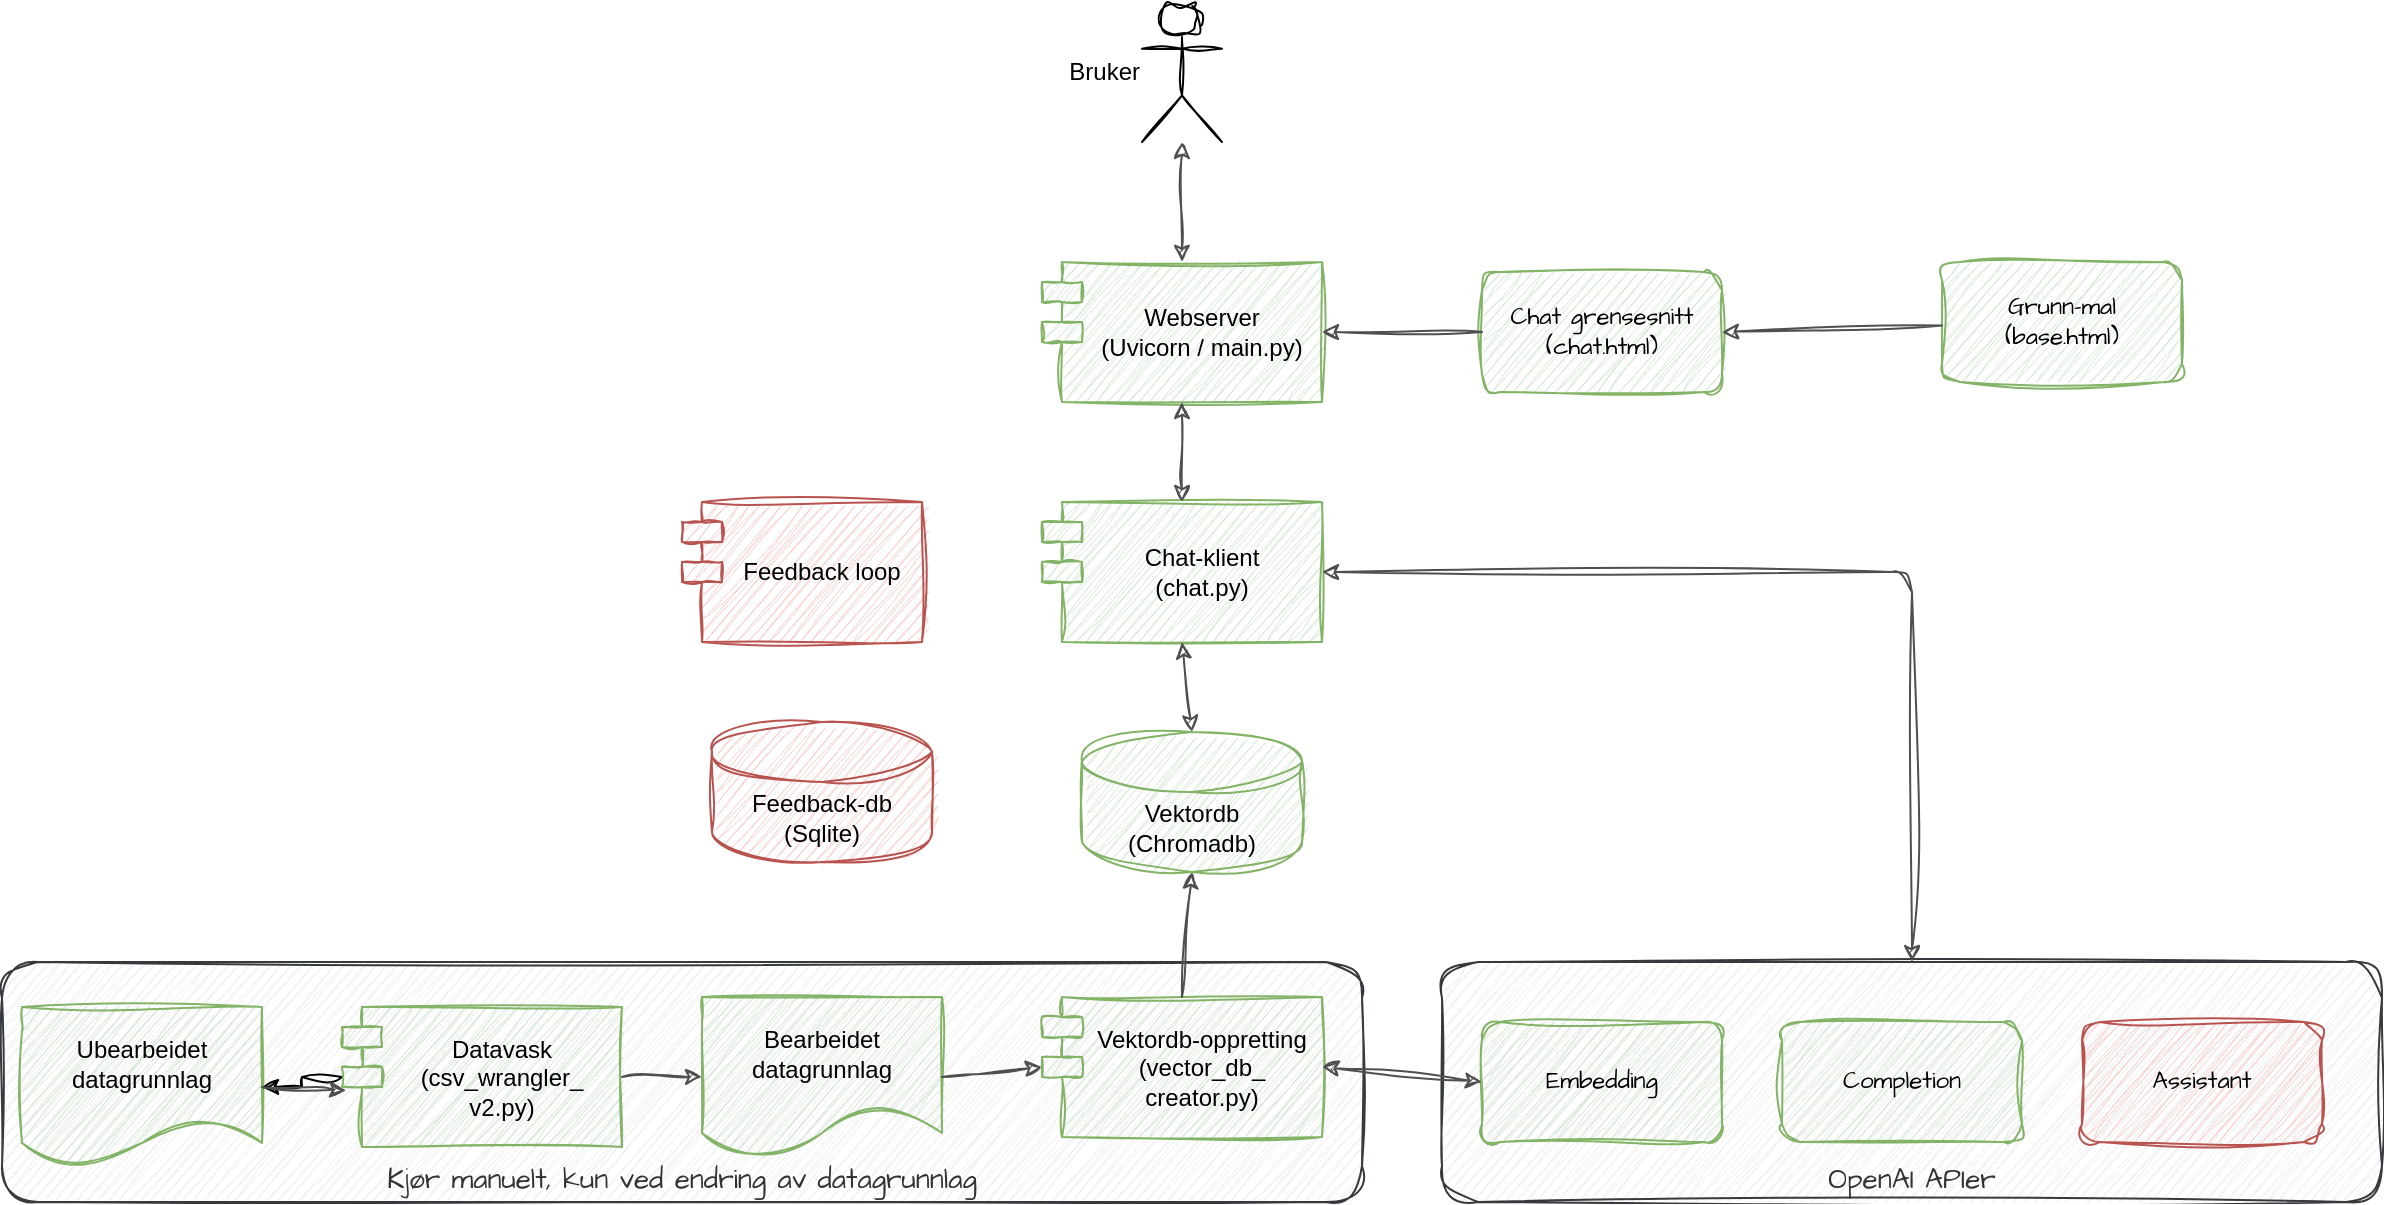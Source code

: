 <mxfile version="24.8.8">
  <diagram name="Page-1" id="m-JVABFNx70qGZQFYmDt">
    <mxGraphModel dx="1434" dy="820" grid="1" gridSize="10" guides="1" tooltips="1" connect="1" arrows="1" fold="1" page="1" pageScale="1" pageWidth="1654" pageHeight="1169" background="#FFFFFF" math="0" shadow="0">
      <root>
        <mxCell id="0" />
        <mxCell id="1" parent="0" />
        <mxCell id="EBoKAFP_05bSJnqW43rb-26" value="&lt;span style=&quot;color: rgb(51, 51, 51);&quot;&gt;&lt;font style=&quot;font-size: 14px;&quot;&gt;Kjør manuelt, kun ved endring av datagrunnlag&lt;/font&gt;&lt;/span&gt;" style="rounded=1;whiteSpace=wrap;html=1;sketch=1;hachureGap=4;jiggle=2;curveFitting=1;fontFamily=Architects Daughter;fontSource=https%3A%2F%2Ffonts.googleapis.com%2Fcss%3Ffamily%3DArchitects%2BDaughter;shadow=0;fillColor=#eeeeee;strokeColor=#36393d;verticalAlign=bottom;" parent="1" vertex="1">
          <mxGeometry x="10" y="580" width="680" height="120" as="geometry" />
        </mxCell>
        <mxCell id="OZ7ZVYV1SHYDmix4k7CT-1" value="Webserver&lt;br&gt;&lt;div&gt;(Uvicorn / main.py)&lt;/div&gt;" style="shape=module;align=left;spacingLeft=20;align=center;verticalAlign=middle;whiteSpace=wrap;html=1;fillColor=#d5e8d4;strokeColor=#82b366;shadow=0;sketch=1;curveFitting=1;jiggle=2;rounded=1;" parent="1" vertex="1">
          <mxGeometry x="530" y="230" width="140" height="70" as="geometry" />
        </mxCell>
        <mxCell id="sIb8TJTJuCUGwvz0RZf--2" value="Chat-klient&lt;div&gt;(chat.py)&lt;/div&gt;" style="shape=module;align=left;spacingLeft=20;align=center;verticalAlign=middle;whiteSpace=wrap;html=1;fillColor=#d5e8d4;strokeColor=#82b366;shadow=0;sketch=1;curveFitting=1;jiggle=2;rounded=1;" parent="1" vertex="1">
          <mxGeometry x="530" y="350" width="140" height="70" as="geometry" />
        </mxCell>
        <mxCell id="sIb8TJTJuCUGwvz0RZf--3" value="Feedback loop" style="shape=module;align=left;spacingLeft=20;align=center;verticalAlign=middle;whiteSpace=wrap;html=1;fillColor=#f8cecc;strokeColor=#b85450;shadow=0;sketch=1;curveFitting=1;jiggle=2;rounded=1;" parent="1" vertex="1">
          <mxGeometry x="350" y="350" width="120" height="70" as="geometry" />
        </mxCell>
        <mxCell id="EBoKAFP_05bSJnqW43rb-1" value="Vektordb&lt;div&gt;(Chromadb)&lt;/div&gt;" style="shape=cylinder3;whiteSpace=wrap;html=1;boundedLbl=1;backgroundOutline=1;size=15;fillColor=#d5e8d4;strokeColor=#82b366;shadow=0;sketch=1;curveFitting=1;jiggle=2;rounded=1;" parent="1" vertex="1">
          <mxGeometry x="550" y="465" width="110" height="70" as="geometry" />
        </mxCell>
        <mxCell id="EBoKAFP_05bSJnqW43rb-2" value="Ubearbeidet datagrunnlag" style="shape=document;whiteSpace=wrap;html=1;boundedLbl=1;shadow=0;sketch=1;curveFitting=1;jiggle=2;rounded=1;fillColor=#d5e8d4;strokeColor=#82b366;" parent="1" vertex="1">
          <mxGeometry x="20" y="602.5" width="120" height="80" as="geometry" />
        </mxCell>
        <mxCell id="C7sgl3y8Tlpjb4qbUXqd-1" value="" style="edgeStyle=orthogonalEdgeStyle;rounded=0;sketch=1;hachureGap=4;jiggle=2;curveFitting=1;orthogonalLoop=1;jettySize=auto;html=1;fontFamily=Architects Daughter;fontSource=https%3A%2F%2Ffonts.googleapis.com%2Fcss%3Ffamily%3DArchitects%2BDaughter;" edge="1" parent="1" source="EBoKAFP_05bSJnqW43rb-5" target="EBoKAFP_05bSJnqW43rb-2">
          <mxGeometry relative="1" as="geometry" />
        </mxCell>
        <mxCell id="EBoKAFP_05bSJnqW43rb-5" value="&lt;div&gt;Datavask&lt;/div&gt;(csv_wrangler_&lt;div&gt;v2.py)&lt;/div&gt;" style="shape=module;align=left;spacingLeft=20;align=center;verticalAlign=middle;whiteSpace=wrap;html=1;fillColor=#d5e8d4;strokeColor=#82b366;shadow=0;sketch=1;curveFitting=1;jiggle=2;rounded=1;" parent="1" vertex="1">
          <mxGeometry x="180" y="602.5" width="140" height="70" as="geometry" />
        </mxCell>
        <mxCell id="EBoKAFP_05bSJnqW43rb-6" value="Bruker" style="shape=umlActor;verticalLabelPosition=middle;verticalAlign=middle;html=1;outlineConnect=0;shadow=0;sketch=1;curveFitting=1;jiggle=2;align=right;labelPosition=left;rounded=1;" parent="1" vertex="1">
          <mxGeometry x="580" y="100" width="40" height="70" as="geometry" />
        </mxCell>
        <mxCell id="EBoKAFP_05bSJnqW43rb-7" value="" style="endArrow=classic;html=1;rounded=1;exitX=1;exitY=0.5;exitDx=0;exitDy=0;entryX=0.015;entryY=0.595;entryDx=0;entryDy=0;strokeColor=#4F4F4F;shadow=0;sketch=1;curveFitting=1;jiggle=2;entryPerimeter=0;" parent="1" source="EBoKAFP_05bSJnqW43rb-2" target="EBoKAFP_05bSJnqW43rb-5" edge="1">
          <mxGeometry width="50" height="50" relative="1" as="geometry">
            <mxPoint x="450" y="425" as="sourcePoint" />
            <mxPoint x="580" y="365" as="targetPoint" />
          </mxGeometry>
        </mxCell>
        <mxCell id="EBoKAFP_05bSJnqW43rb-8" value="Bearbeidet datagrunnlag" style="shape=document;whiteSpace=wrap;html=1;boundedLbl=1;shadow=0;sketch=1;curveFitting=1;jiggle=2;rounded=1;fillColor=#d5e8d4;strokeColor=#82b366;" parent="1" vertex="1">
          <mxGeometry x="360" y="597.5" width="120" height="80" as="geometry" />
        </mxCell>
        <mxCell id="EBoKAFP_05bSJnqW43rb-9" value="" style="endArrow=classic;html=1;rounded=1;exitX=1;exitY=0.5;exitDx=0;exitDy=0;entryX=0;entryY=0.5;entryDx=0;entryDy=0;strokeColor=#4F4F4F;shadow=0;sketch=1;curveFitting=1;jiggle=2;edgeStyle=orthogonalEdgeStyle;" parent="1" source="EBoKAFP_05bSJnqW43rb-5" target="EBoKAFP_05bSJnqW43rb-8" edge="1">
          <mxGeometry width="50" height="50" relative="1" as="geometry">
            <mxPoint x="160" y="517" as="sourcePoint" />
            <mxPoint x="240" y="518" as="targetPoint" />
          </mxGeometry>
        </mxCell>
        <mxCell id="EBoKAFP_05bSJnqW43rb-10" value="&lt;div&gt;Vektordb-oppretting&lt;/div&gt;(vector_db_&lt;div&gt;creator.py)&lt;/div&gt;" style="shape=module;align=left;spacingLeft=20;align=center;verticalAlign=middle;whiteSpace=wrap;html=1;fillColor=#d5e8d4;strokeColor=#82b366;shadow=0;sketch=1;curveFitting=1;jiggle=2;rounded=1;" parent="1" vertex="1">
          <mxGeometry x="530" y="597.5" width="140" height="70" as="geometry" />
        </mxCell>
        <mxCell id="EBoKAFP_05bSJnqW43rb-11" value="" style="endArrow=classic;html=1;rounded=1;strokeColor=#4F4F4F;shadow=0;sketch=1;curveFitting=1;jiggle=2;exitX=1;exitY=0.5;exitDx=0;exitDy=0;entryX=0;entryY=0;entryDx=0;entryDy=35;entryPerimeter=0;" parent="1" source="EBoKAFP_05bSJnqW43rb-8" target="EBoKAFP_05bSJnqW43rb-10" edge="1">
          <mxGeometry width="50" height="50" relative="1" as="geometry">
            <mxPoint x="350" y="518" as="sourcePoint" />
            <mxPoint x="250" y="385" as="targetPoint" />
          </mxGeometry>
        </mxCell>
        <mxCell id="EBoKAFP_05bSJnqW43rb-12" value="" style="endArrow=classic;html=1;rounded=1;entryX=0.5;entryY=1;entryDx=0;entryDy=0;strokeColor=#4F4F4F;entryPerimeter=0;exitX=0.5;exitY=0;exitDx=0;exitDy=0;shadow=0;sketch=1;curveFitting=1;jiggle=2;" parent="1" source="EBoKAFP_05bSJnqW43rb-10" target="EBoKAFP_05bSJnqW43rb-1" edge="1">
          <mxGeometry width="50" height="50" relative="1" as="geometry">
            <mxPoint x="520" y="570" as="sourcePoint" />
            <mxPoint x="520" y="510" as="targetPoint" />
          </mxGeometry>
        </mxCell>
        <mxCell id="EBoKAFP_05bSJnqW43rb-15" value="&lt;div&gt;Chat grensesnitt&lt;/div&gt;(chat.html)" style="rounded=1;whiteSpace=wrap;html=1;sketch=1;hachureGap=4;jiggle=2;curveFitting=1;fontFamily=Architects Daughter;fontSource=https%3A%2F%2Ffonts.googleapis.com%2Fcss%3Ffamily%3DArchitects%2BDaughter;fillColor=#d5e8d4;strokeColor=#82b366;shadow=0;" parent="1" vertex="1">
          <mxGeometry x="750" y="235" width="120" height="60" as="geometry" />
        </mxCell>
        <mxCell id="EBoKAFP_05bSJnqW43rb-16" value="&lt;div&gt;Grunn-mal&lt;/div&gt;&lt;div&gt;&lt;span style=&quot;background-color: initial;&quot;&gt;(base.html)&lt;/span&gt;&lt;/div&gt;" style="rounded=1;whiteSpace=wrap;html=1;sketch=1;hachureGap=4;jiggle=2;curveFitting=1;fontFamily=Architects Daughter;fontSource=https%3A%2F%2Ffonts.googleapis.com%2Fcss%3Ffamily%3DArchitects%2BDaughter;fillColor=#d5e8d4;strokeColor=#82b366;shadow=0;" parent="1" vertex="1">
          <mxGeometry x="980" y="230" width="120" height="60" as="geometry" />
        </mxCell>
        <mxCell id="EBoKAFP_05bSJnqW43rb-17" value="" style="endArrow=classic;html=1;rounded=1;entryX=1;entryY=0.5;entryDx=0;entryDy=0;strokeColor=#4F4F4F;shadow=0;sketch=1;curveFitting=1;jiggle=2;" parent="1" source="EBoKAFP_05bSJnqW43rb-16" target="EBoKAFP_05bSJnqW43rb-15" edge="1">
          <mxGeometry width="50" height="50" relative="1" as="geometry">
            <mxPoint x="730" y="595" as="sourcePoint" />
            <mxPoint x="810" y="595" as="targetPoint" />
          </mxGeometry>
        </mxCell>
        <mxCell id="EBoKAFP_05bSJnqW43rb-20" value="" style="endArrow=classic;html=1;rounded=1;entryX=1;entryY=0.5;entryDx=0;entryDy=0;strokeColor=#4F4F4F;shadow=0;sketch=1;curveFitting=1;jiggle=2;exitX=0;exitY=0.5;exitDx=0;exitDy=0;" parent="1" source="EBoKAFP_05bSJnqW43rb-15" target="OZ7ZVYV1SHYDmix4k7CT-1" edge="1">
          <mxGeometry width="50" height="50" relative="1" as="geometry">
            <mxPoint x="760" y="270" as="sourcePoint" />
            <mxPoint x="890" y="280" as="targetPoint" />
          </mxGeometry>
        </mxCell>
        <mxCell id="EBoKAFP_05bSJnqW43rb-22" value="" style="endArrow=classic;html=1;rounded=1;strokeColor=#4F4F4F;shadow=0;sketch=1;curveFitting=1;jiggle=2;startArrow=classic;startFill=1;exitX=0.5;exitY=0;exitDx=0;exitDy=0;" parent="1" source="OZ7ZVYV1SHYDmix4k7CT-1" target="EBoKAFP_05bSJnqW43rb-6" edge="1">
          <mxGeometry width="50" height="50" relative="1" as="geometry">
            <mxPoint x="745" y="220" as="sourcePoint" />
            <mxPoint x="620" y="220" as="targetPoint" />
          </mxGeometry>
        </mxCell>
        <mxCell id="EBoKAFP_05bSJnqW43rb-23" value="" style="endArrow=classic;html=1;rounded=1;strokeColor=#4F4F4F;shadow=0;sketch=1;curveFitting=1;jiggle=2;startArrow=classic;startFill=1;exitX=0.5;exitY=0;exitDx=0;exitDy=0;exitPerimeter=0;entryX=0.5;entryY=1;entryDx=0;entryDy=0;" parent="1" source="EBoKAFP_05bSJnqW43rb-1" target="sIb8TJTJuCUGwvz0RZf--2" edge="1">
          <mxGeometry width="50" height="50" relative="1" as="geometry">
            <mxPoint x="600" y="460" as="sourcePoint" />
            <mxPoint x="610" y="210" as="targetPoint" />
          </mxGeometry>
        </mxCell>
        <mxCell id="EBoKAFP_05bSJnqW43rb-28" value="" style="endArrow=classic;html=1;rounded=1;strokeColor=#4F4F4F;shadow=0;sketch=1;curveFitting=1;jiggle=2;startArrow=classic;startFill=1;exitX=0.5;exitY=0;exitDx=0;exitDy=0;entryX=0.5;entryY=1;entryDx=0;entryDy=0;" parent="1" source="sIb8TJTJuCUGwvz0RZf--2" target="OZ7ZVYV1SHYDmix4k7CT-1" edge="1">
          <mxGeometry width="50" height="50" relative="1" as="geometry">
            <mxPoint x="599.6" y="330" as="sourcePoint" />
            <mxPoint x="599.6" y="280" as="targetPoint" />
          </mxGeometry>
        </mxCell>
        <mxCell id="EBoKAFP_05bSJnqW43rb-32" value="Feedback-db&lt;div&gt;(Sqlite)&lt;/div&gt;" style="shape=cylinder3;whiteSpace=wrap;html=1;boundedLbl=1;backgroundOutline=1;size=15;fillColor=#f8cecc;strokeColor=#b85450;shadow=0;sketch=1;curveFitting=1;jiggle=2;rounded=1;" parent="1" vertex="1">
          <mxGeometry x="365" y="460" width="110" height="70" as="geometry" />
        </mxCell>
        <mxCell id="sUULznQQxvdBYdon0xNT-1" value="&lt;span style=&quot;color: rgb(51, 51, 51);&quot;&gt;&lt;font style=&quot;font-size: 14px;&quot;&gt;OpenAI APIer&lt;/font&gt;&lt;/span&gt;" style="rounded=1;whiteSpace=wrap;html=1;sketch=1;hachureGap=4;jiggle=2;curveFitting=1;fontFamily=Architects Daughter;fontSource=https%3A%2F%2Ffonts.googleapis.com%2Fcss%3Ffamily%3DArchitects%2BDaughter;shadow=0;fillColor=#eeeeee;strokeColor=#36393d;verticalAlign=bottom;" parent="1" vertex="1">
          <mxGeometry x="730" y="580" width="470" height="120" as="geometry" />
        </mxCell>
        <mxCell id="sUULznQQxvdBYdon0xNT-3" value="&lt;div&gt;Embedding&lt;/div&gt;" style="rounded=1;whiteSpace=wrap;html=1;sketch=1;hachureGap=4;jiggle=2;curveFitting=1;fontFamily=Architects Daughter;fontSource=https%3A%2F%2Ffonts.googleapis.com%2Fcss%3Ffamily%3DArchitects%2BDaughter;fillColor=#d5e8d4;strokeColor=#82b366;shadow=0;" parent="1" vertex="1">
          <mxGeometry x="750" y="610" width="120" height="60" as="geometry" />
        </mxCell>
        <mxCell id="sUULznQQxvdBYdon0xNT-4" value="&lt;div&gt;Completion&lt;/div&gt;" style="rounded=1;whiteSpace=wrap;html=1;sketch=1;hachureGap=4;jiggle=2;curveFitting=1;fontFamily=Architects Daughter;fontSource=https%3A%2F%2Ffonts.googleapis.com%2Fcss%3Ffamily%3DArchitects%2BDaughter;fillColor=#d5e8d4;strokeColor=#82b366;shadow=0;" parent="1" vertex="1">
          <mxGeometry x="900" y="610" width="120" height="60" as="geometry" />
        </mxCell>
        <mxCell id="sUULznQQxvdBYdon0xNT-5" value="&lt;div&gt;Assistant&lt;/div&gt;" style="rounded=1;whiteSpace=wrap;html=1;sketch=1;hachureGap=4;jiggle=2;curveFitting=1;fontFamily=Architects Daughter;fontSource=https%3A%2F%2Ffonts.googleapis.com%2Fcss%3Ffamily%3DArchitects%2BDaughter;fillColor=#f8cecc;strokeColor=#b85450;shadow=0;" parent="1" vertex="1">
          <mxGeometry x="1050" y="610" width="120" height="60" as="geometry" />
        </mxCell>
        <mxCell id="sUULznQQxvdBYdon0xNT-6" value="" style="endArrow=classic;html=1;rounded=1;strokeColor=#4F4F4F;shadow=0;sketch=1;curveFitting=1;jiggle=2;startArrow=classic;startFill=1;exitX=1;exitY=0.5;exitDx=0;exitDy=0;entryX=0;entryY=0.5;entryDx=0;entryDy=0;" parent="1" source="EBoKAFP_05bSJnqW43rb-10" target="sUULznQQxvdBYdon0xNT-3" edge="1">
          <mxGeometry width="50" height="50" relative="1" as="geometry">
            <mxPoint x="610" y="360" as="sourcePoint" />
            <mxPoint x="610" y="310" as="targetPoint" />
          </mxGeometry>
        </mxCell>
        <mxCell id="sUULznQQxvdBYdon0xNT-7" value="" style="endArrow=classic;html=1;rounded=1;strokeColor=#4F4F4F;shadow=0;sketch=1;curveFitting=1;jiggle=2;startArrow=classic;startFill=1;exitX=0.5;exitY=0;exitDx=0;exitDy=0;entryX=1;entryY=0.5;entryDx=0;entryDy=0;edgeStyle=orthogonalEdgeStyle;" parent="1" source="sUULznQQxvdBYdon0xNT-1" target="sIb8TJTJuCUGwvz0RZf--2" edge="1">
          <mxGeometry width="50" height="50" relative="1" as="geometry">
            <mxPoint x="615" y="475" as="sourcePoint" />
            <mxPoint x="610" y="430" as="targetPoint" />
          </mxGeometry>
        </mxCell>
      </root>
    </mxGraphModel>
  </diagram>
</mxfile>
